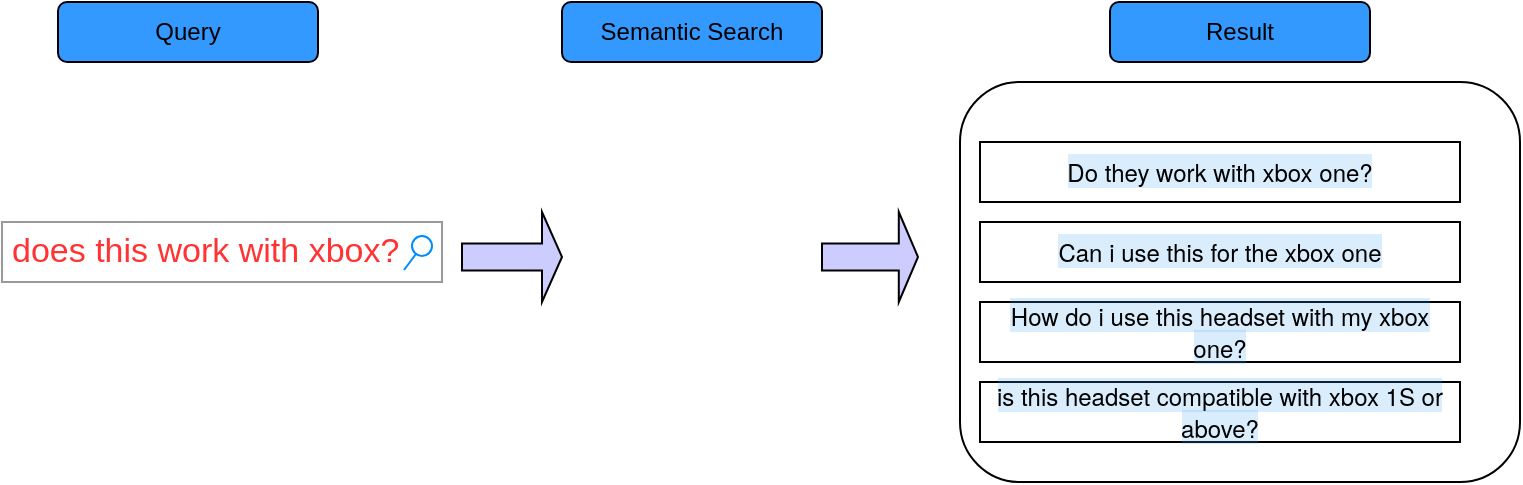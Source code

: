<mxfile version="20.3.6" type="github">
  <diagram id="7owxcrfFW0S7-pzrNQvk" name="第 1 页">
    <mxGraphModel dx="1042" dy="507" grid="1" gridSize="10" guides="1" tooltips="1" connect="1" arrows="1" fold="1" page="1" pageScale="1" pageWidth="827" pageHeight="1169" math="0" shadow="0">
      <root>
        <mxCell id="0" />
        <mxCell id="1" parent="0" />
        <mxCell id="sSKUDfJgeGCfyQRtqZQT-1" value="&lt;font color=&quot;#ff3333&quot;&gt;does this work with xbox?&lt;/font&gt;" style="strokeWidth=1;shadow=0;dashed=0;align=center;html=1;shape=mxgraph.mockup.forms.searchBox;strokeColor=#999999;mainText=;strokeColor2=#008cff;fontColor=#666666;fontSize=17;align=left;spacingLeft=3;" parent="1" vertex="1">
          <mxGeometry x="10" y="160" width="220" height="30" as="geometry" />
        </mxCell>
        <mxCell id="_r8GeZ9NIP6kNEGULhSm-1" value="" style="rounded=1;whiteSpace=wrap;html=1;" parent="1" vertex="1">
          <mxGeometry x="489" y="90" width="280" height="200" as="geometry" />
        </mxCell>
        <mxCell id="_r8GeZ9NIP6kNEGULhSm-2" value="Result" style="rounded=1;whiteSpace=wrap;html=1;fillColor=#3399FF;" parent="1" vertex="1">
          <mxGeometry x="564" y="50" width="130" height="30" as="geometry" />
        </mxCell>
        <mxCell id="_r8GeZ9NIP6kNEGULhSm-3" value="&lt;span style=&quot;font-family: &amp;quot;Helvetica Neue&amp;quot;, Helvetica, Arial, sans-serif; text-align: right; background-color: rgba(66, 165, 245, 0.2);&quot;&gt;Do they work with xbox one?&lt;/span&gt;" style="rounded=0;whiteSpace=wrap;html=1;" parent="1" vertex="1">
          <mxGeometry x="499" y="120" width="240" height="30" as="geometry" />
        </mxCell>
        <mxCell id="_r8GeZ9NIP6kNEGULhSm-4" value="&lt;span style=&quot;font-family: &amp;quot;Helvetica Neue&amp;quot;, Helvetica, Arial, sans-serif; text-align: right; background-color: rgba(66, 165, 245, 0.2);&quot;&gt;Can i use this for the xbox one&lt;/span&gt;" style="rounded=0;whiteSpace=wrap;html=1;" parent="1" vertex="1">
          <mxGeometry x="499" y="160" width="240" height="30" as="geometry" />
        </mxCell>
        <mxCell id="_r8GeZ9NIP6kNEGULhSm-5" value="&lt;span style=&quot;font-family: &amp;quot;Helvetica Neue&amp;quot;, Helvetica, Arial, sans-serif; text-align: right; background-color: rgba(66, 165, 245, 0.2);&quot;&gt;How do i use this headset with my xbox one?&lt;/span&gt;" style="rounded=0;whiteSpace=wrap;html=1;" parent="1" vertex="1">
          <mxGeometry x="499" y="200" width="240" height="30" as="geometry" />
        </mxCell>
        <mxCell id="_r8GeZ9NIP6kNEGULhSm-6" value="&lt;span style=&quot;font-family: &amp;quot;Helvetica Neue&amp;quot;, Helvetica, Arial, sans-serif; text-align: right; background-color: rgba(66, 165, 245, 0.2);&quot;&gt;is this headset compatible with xbox 1S or above?&lt;/span&gt;" style="rounded=0;whiteSpace=wrap;html=1;" parent="1" vertex="1">
          <mxGeometry x="499" y="240" width="240" height="30" as="geometry" />
        </mxCell>
        <mxCell id="_r8GeZ9NIP6kNEGULhSm-7" value="" style="shape=singleArrow;whiteSpace=wrap;html=1;fillColor=#CCCCFF;" parent="1" vertex="1">
          <mxGeometry x="240" y="155" width="50" height="45" as="geometry" />
        </mxCell>
        <mxCell id="_r8GeZ9NIP6kNEGULhSm-10" value="Query" style="rounded=1;whiteSpace=wrap;html=1;fillColor=#3399FF;" parent="1" vertex="1">
          <mxGeometry x="38" y="50" width="130" height="30" as="geometry" />
        </mxCell>
        <mxCell id="_r8GeZ9NIP6kNEGULhSm-11" value="Semantic Search" style="rounded=1;whiteSpace=wrap;html=1;fillColor=#3399FF;" parent="1" vertex="1">
          <mxGeometry x="290" y="50" width="130" height="30" as="geometry" />
        </mxCell>
        <mxCell id="_r8GeZ9NIP6kNEGULhSm-12" value="" style="shape=singleArrow;whiteSpace=wrap;html=1;fillColor=#CCCCFF;" parent="1" vertex="1">
          <mxGeometry x="420" y="155" width="48" height="45" as="geometry" />
        </mxCell>
        <mxCell id="JWPAntVHkyYhWTFEf0Qz-1" value="" style="shape=image;verticalLabelPosition=bottom;labelBackgroundColor=default;verticalAlign=top;aspect=fixed;imageAspect=0;image=https://cdn-icons-png.flaticon.com/512/857/857523.png;" parent="1" vertex="1">
          <mxGeometry x="310" y="130" width="90" height="90" as="geometry" />
        </mxCell>
      </root>
    </mxGraphModel>
  </diagram>
</mxfile>
